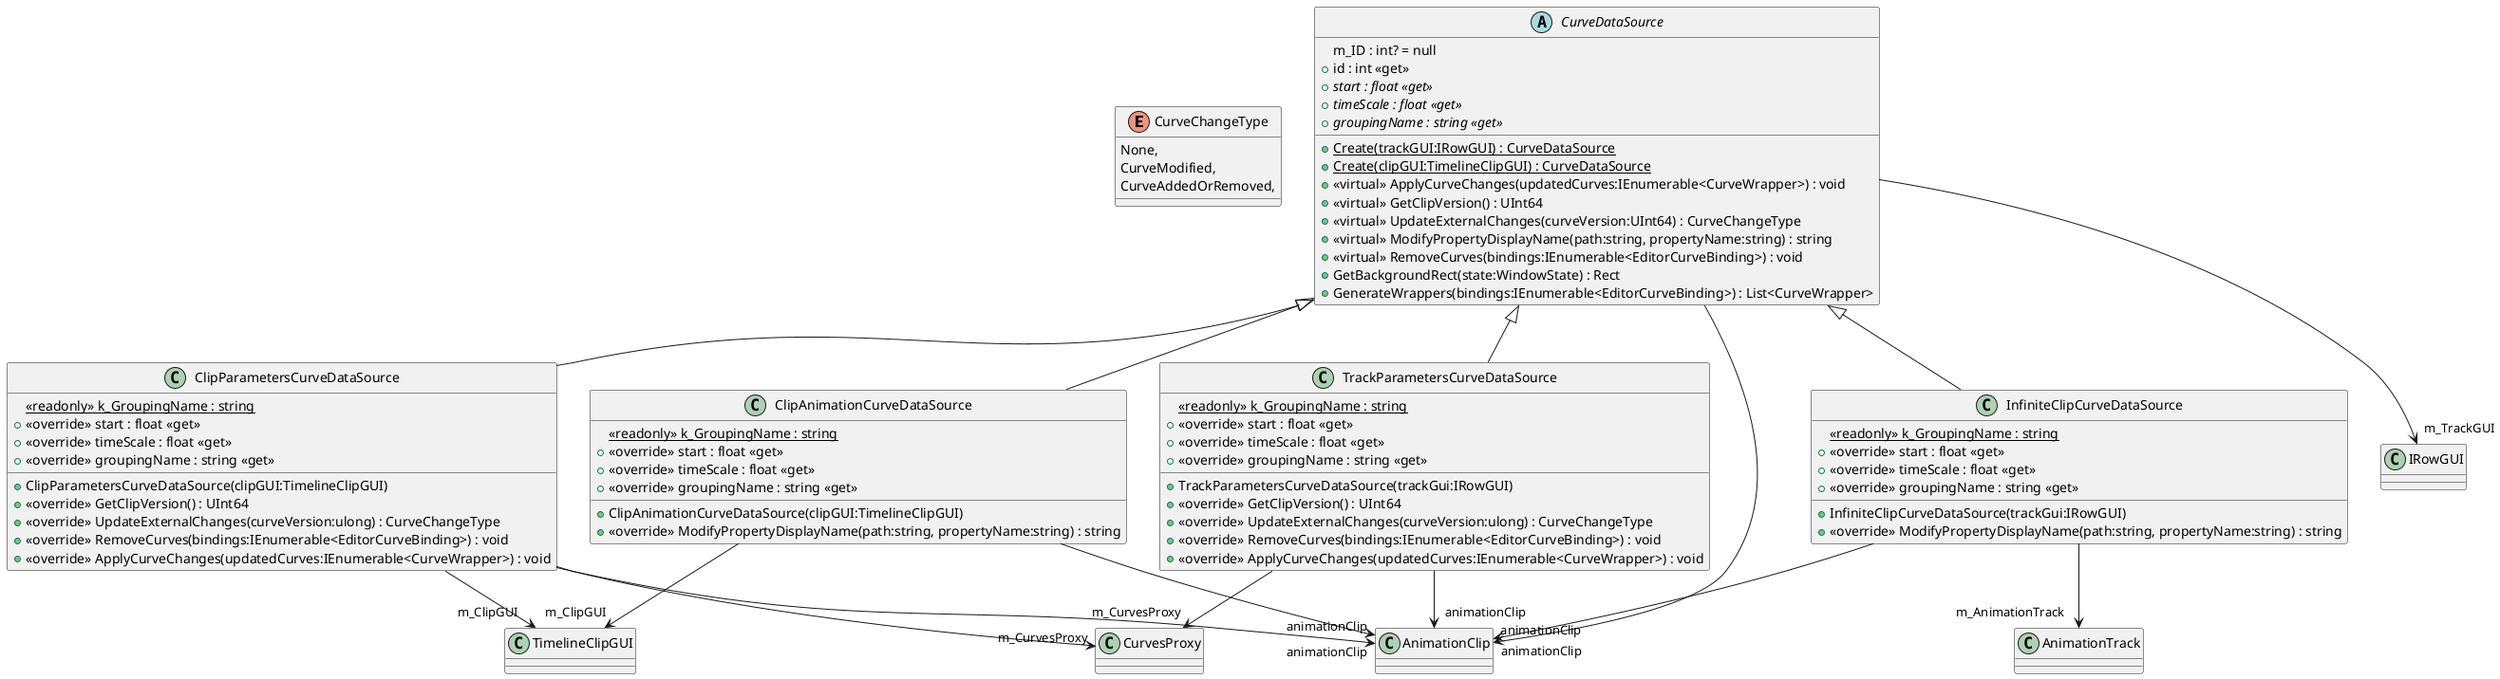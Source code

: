 @startuml
enum CurveChangeType {
    None,
    CurveModified,
    CurveAddedOrRemoved,
}
abstract class CurveDataSource {
    + {static} Create(trackGUI:IRowGUI) : CurveDataSource
    + {static} Create(clipGUI:TimelineClipGUI) : CurveDataSource
    m_ID : int? = null
    + id : int <<get>>
    + {abstract} start : float <<get>>
    + {abstract} timeScale : float <<get>>
    + {abstract} groupingName : string <<get>>
    + <<virtual>> ApplyCurveChanges(updatedCurves:IEnumerable<CurveWrapper>) : void
    + <<virtual>> GetClipVersion() : UInt64
    + <<virtual>> UpdateExternalChanges(curveVersion:UInt64) : CurveChangeType
    + <<virtual>> ModifyPropertyDisplayName(path:string, propertyName:string) : string
    + <<virtual>> RemoveCurves(bindings:IEnumerable<EditorCurveBinding>) : void
    + GetBackgroundRect(state:WindowState) : Rect
    + GenerateWrappers(bindings:IEnumerable<EditorCurveBinding>) : List<CurveWrapper>
}
class ClipAnimationCurveDataSource {
    {static} <<readonly>> k_GroupingName : string
    + ClipAnimationCurveDataSource(clipGUI:TimelineClipGUI)
    + <<override>> start : float <<get>>
    + <<override>> timeScale : float <<get>>
    + <<override>> groupingName : string <<get>>
    + <<override>> ModifyPropertyDisplayName(path:string, propertyName:string) : string
}
class ClipParametersCurveDataSource {
    {static} <<readonly>> k_GroupingName : string
    + ClipParametersCurveDataSource(clipGUI:TimelineClipGUI)
    + <<override>> GetClipVersion() : UInt64
    + <<override>> UpdateExternalChanges(curveVersion:ulong) : CurveChangeType
    + <<override>> start : float <<get>>
    + <<override>> timeScale : float <<get>>
    + <<override>> groupingName : string <<get>>
    + <<override>> RemoveCurves(bindings:IEnumerable<EditorCurveBinding>) : void
    + <<override>> ApplyCurveChanges(updatedCurves:IEnumerable<CurveWrapper>) : void
}
class InfiniteClipCurveDataSource {
    {static} <<readonly>> k_GroupingName : string
    + InfiniteClipCurveDataSource(trackGui:IRowGUI)
    + <<override>> start : float <<get>>
    + <<override>> timeScale : float <<get>>
    + <<override>> groupingName : string <<get>>
    + <<override>> ModifyPropertyDisplayName(path:string, propertyName:string) : string
}
class TrackParametersCurveDataSource {
    {static} <<readonly>> k_GroupingName : string
    + TrackParametersCurveDataSource(trackGui:IRowGUI)
    + <<override>> GetClipVersion() : UInt64
    + <<override>> UpdateExternalChanges(curveVersion:ulong) : CurveChangeType
    + <<override>> start : float <<get>>
    + <<override>> timeScale : float <<get>>
    + <<override>> groupingName : string <<get>>
    + <<override>> RemoveCurves(bindings:IEnumerable<EditorCurveBinding>) : void
    + <<override>> ApplyCurveChanges(updatedCurves:IEnumerable<CurveWrapper>) : void
}
CurveDataSource --> "m_TrackGUI" IRowGUI
CurveDataSource --> "animationClip" AnimationClip
CurveDataSource <|-- ClipAnimationCurveDataSource
ClipAnimationCurveDataSource --> "m_ClipGUI" TimelineClipGUI
ClipAnimationCurveDataSource --> "animationClip" AnimationClip
CurveDataSource <|-- ClipParametersCurveDataSource
ClipParametersCurveDataSource --> "m_ClipGUI" TimelineClipGUI
ClipParametersCurveDataSource --> "m_CurvesProxy" CurvesProxy
ClipParametersCurveDataSource --> "animationClip" AnimationClip
CurveDataSource <|-- InfiniteClipCurveDataSource
InfiniteClipCurveDataSource --> "m_AnimationTrack" AnimationTrack
InfiniteClipCurveDataSource --> "animationClip" AnimationClip
CurveDataSource <|-- TrackParametersCurveDataSource
TrackParametersCurveDataSource --> "m_CurvesProxy" CurvesProxy
TrackParametersCurveDataSource --> "animationClip" AnimationClip
@enduml
